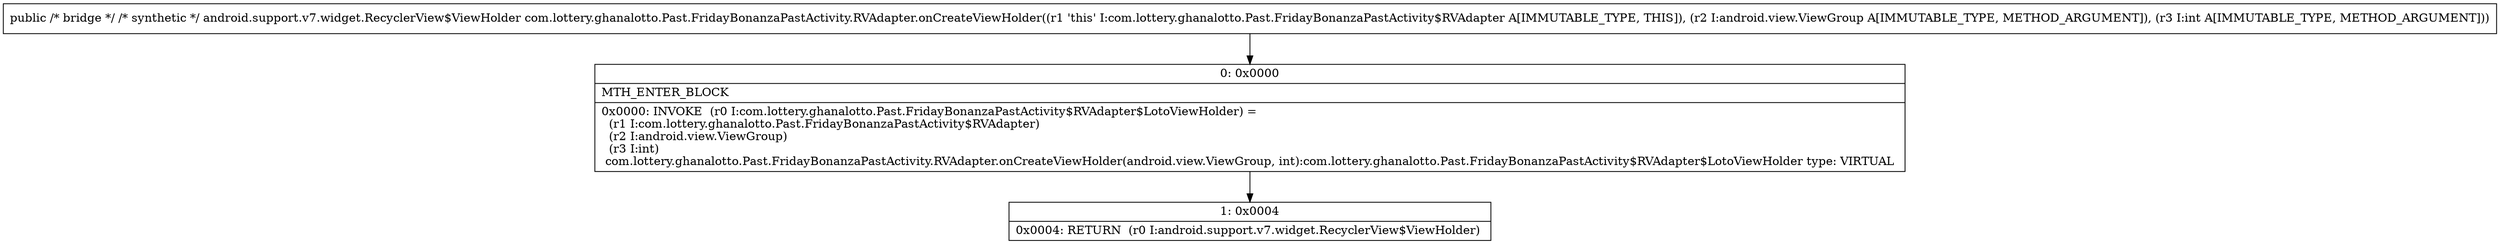 digraph "CFG forcom.lottery.ghanalotto.Past.FridayBonanzaPastActivity.RVAdapter.onCreateViewHolder(Landroid\/view\/ViewGroup;I)Landroid\/support\/v7\/widget\/RecyclerView$ViewHolder;" {
Node_0 [shape=record,label="{0\:\ 0x0000|MTH_ENTER_BLOCK\l|0x0000: INVOKE  (r0 I:com.lottery.ghanalotto.Past.FridayBonanzaPastActivity$RVAdapter$LotoViewHolder) = \l  (r1 I:com.lottery.ghanalotto.Past.FridayBonanzaPastActivity$RVAdapter)\l  (r2 I:android.view.ViewGroup)\l  (r3 I:int)\l com.lottery.ghanalotto.Past.FridayBonanzaPastActivity.RVAdapter.onCreateViewHolder(android.view.ViewGroup, int):com.lottery.ghanalotto.Past.FridayBonanzaPastActivity$RVAdapter$LotoViewHolder type: VIRTUAL \l}"];
Node_1 [shape=record,label="{1\:\ 0x0004|0x0004: RETURN  (r0 I:android.support.v7.widget.RecyclerView$ViewHolder) \l}"];
MethodNode[shape=record,label="{public \/* bridge *\/ \/* synthetic *\/ android.support.v7.widget.RecyclerView$ViewHolder com.lottery.ghanalotto.Past.FridayBonanzaPastActivity.RVAdapter.onCreateViewHolder((r1 'this' I:com.lottery.ghanalotto.Past.FridayBonanzaPastActivity$RVAdapter A[IMMUTABLE_TYPE, THIS]), (r2 I:android.view.ViewGroup A[IMMUTABLE_TYPE, METHOD_ARGUMENT]), (r3 I:int A[IMMUTABLE_TYPE, METHOD_ARGUMENT])) }"];
MethodNode -> Node_0;
Node_0 -> Node_1;
}

